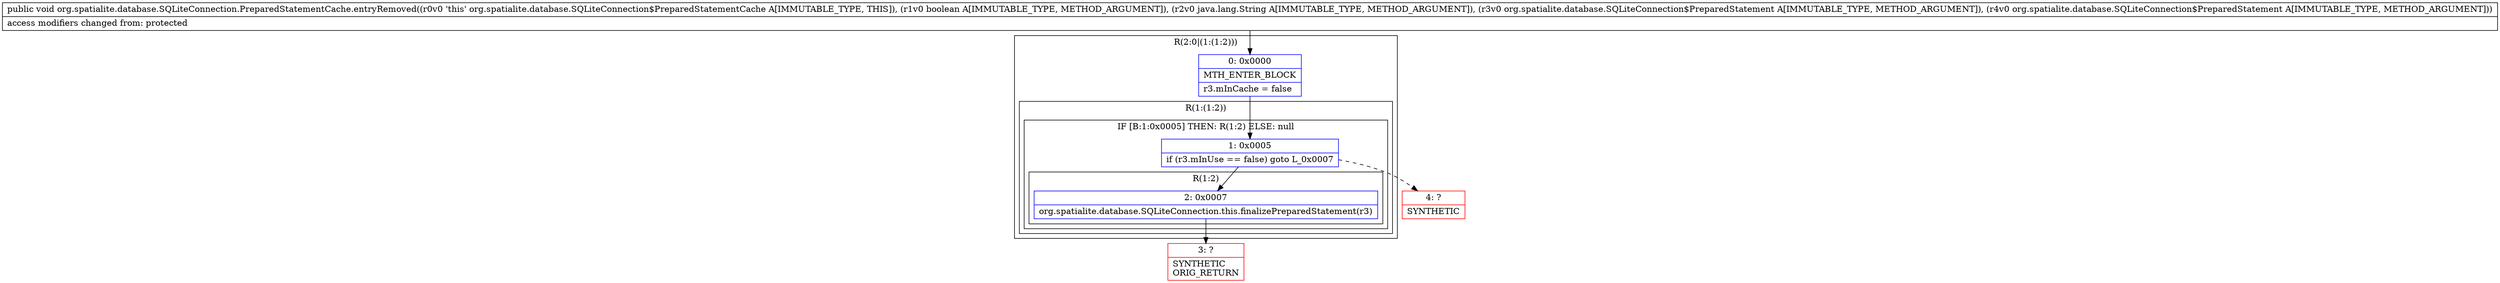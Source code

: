 digraph "CFG fororg.spatialite.database.SQLiteConnection.PreparedStatementCache.entryRemoved(ZLjava\/lang\/String;Lorg\/spatialite\/database\/SQLiteConnection$PreparedStatement;Lorg\/spatialite\/database\/SQLiteConnection$PreparedStatement;)V" {
subgraph cluster_Region_1907547773 {
label = "R(2:0|(1:(1:2)))";
node [shape=record,color=blue];
Node_0 [shape=record,label="{0\:\ 0x0000|MTH_ENTER_BLOCK\l|r3.mInCache = false\l}"];
subgraph cluster_Region_1277820154 {
label = "R(1:(1:2))";
node [shape=record,color=blue];
subgraph cluster_IfRegion_119637932 {
label = "IF [B:1:0x0005] THEN: R(1:2) ELSE: null";
node [shape=record,color=blue];
Node_1 [shape=record,label="{1\:\ 0x0005|if (r3.mInUse == false) goto L_0x0007\l}"];
subgraph cluster_Region_1243039573 {
label = "R(1:2)";
node [shape=record,color=blue];
Node_2 [shape=record,label="{2\:\ 0x0007|org.spatialite.database.SQLiteConnection.this.finalizePreparedStatement(r3)\l}"];
}
}
}
}
Node_3 [shape=record,color=red,label="{3\:\ ?|SYNTHETIC\lORIG_RETURN\l}"];
Node_4 [shape=record,color=red,label="{4\:\ ?|SYNTHETIC\l}"];
MethodNode[shape=record,label="{public void org.spatialite.database.SQLiteConnection.PreparedStatementCache.entryRemoved((r0v0 'this' org.spatialite.database.SQLiteConnection$PreparedStatementCache A[IMMUTABLE_TYPE, THIS]), (r1v0 boolean A[IMMUTABLE_TYPE, METHOD_ARGUMENT]), (r2v0 java.lang.String A[IMMUTABLE_TYPE, METHOD_ARGUMENT]), (r3v0 org.spatialite.database.SQLiteConnection$PreparedStatement A[IMMUTABLE_TYPE, METHOD_ARGUMENT]), (r4v0 org.spatialite.database.SQLiteConnection$PreparedStatement A[IMMUTABLE_TYPE, METHOD_ARGUMENT]))  | access modifiers changed from: protected\l}"];
MethodNode -> Node_0;
Node_0 -> Node_1;
Node_1 -> Node_2;
Node_1 -> Node_4[style=dashed];
Node_2 -> Node_3;
}


